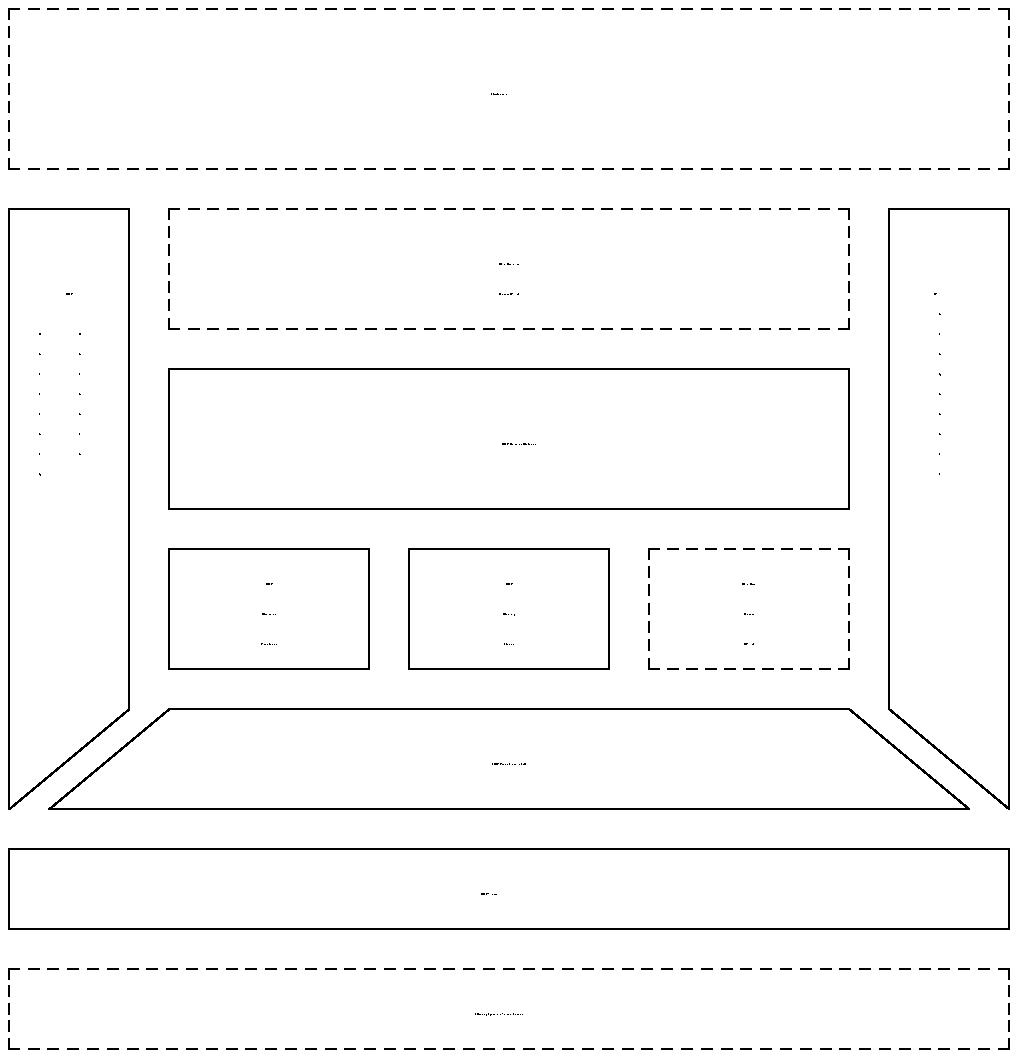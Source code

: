 ...\"
...\"  @OSF_COPYRIGHT@
...\"  COPYRIGHT NOTICE
...\"  Copyright (c) 1990, 1991, 1992, 1993 Open Software Foundation, Inc.
...\"  ALL RIGHTS RESERVED (DCE).  See the file named COPYRIGHT.DCE in the
...\"  src directory for the full copyright text.
...\"
...\"
...\" HISTORY
...\" $Log: 1_overview_08.pic,v $
...\" Revision 1.1.2.4  1994/04/07  19:57:16  rom
...\" 	{enh, 10306, R1.1}
...\" 	Move change bars to chapter file.
...\" 	[1994/04/07  19:20:29  rom]
...\"
...\" 	{enh, 10306, R1.1}
...\" 	Remove diskless documentation from the DCE doc set.
...\" 	[1994/04/07  18:11:04  rom]
...\"
...\" Revision 1.1.2.3  1993/01/29  17:20:24  cjd
...\" 	Embedded copyright notice
...\" 	[1993/01/29  17:04:28  cjd]
...\" 
...\" Revision 1.1.2.2  1992/09/01  17:13:08  weir
...\" 	Moved
...\" 	[1992/09/01  17:00:20  weir]
...\" 
...\" Revision 1.1  1992/01/29  15:41:24  damon
...\" 	Initial revision
...\" 
...\" $EndLog$
...\"
...\" (c) Copyright 1991, Open Software Foundation, Inc. ALL RIGHTS RESERVED
.PS
scale = 80
box dashed wid 400 ht 32 at 200, 16
box dashed wid 80 ht 48 at 296, 176
box dashed wid 272 ht 48 at 200, 312
box dashed wid 400 ht 64 at 200, 384
"\fR\s10M\s0\fP" ljust at 370, 304
"\fR\s10t\s0\fP" ljust at 372, 232
"\fR\s10n\s0\fP" ljust at 372, 240
"\fR\s10e\s0\fP" ljust at 372, 248
"\fR\s10m\s0\fP" ljust at 372, 256
"\fR\s10e\s0\fP" ljust at 372, 264
"\fR\s10g\s0\fP" ljust at 372, 272
"\fR\s10a\s0\fP" ljust at 372, 280
"\fR\s10n\s0\fP" ljust at 372, 288
"\fR\s10a\s0\fP" ljust at 372, 296
"\fR\s10DCE\s0\fP"  at 24, 304
"\fR\s10S\s0\fP" ljust at 28, 288
"\fR\s10S\s0\fP" ljust at 12, 288
"\fR\s10Operating System and Transport Services\s0\fP"  at 196, 16
"\fR\s10DCE Threads\s0\fP"  at 192, 64
"\fR\s10DCE Remote Procedure Call\s0\fP"  at 200, 116
"\fR\s10Applications\s0\fP"  at 196, 384
line   from 64, 136 \
	to 16, 96 \
	to 384, 96 
box  wid 400 ht 32 at 200, 64
line   from 48, 336 \
	to 48, 136 \
	to 0, 96 \
	to 0, 336 \
	to 48, 336 
line   from 336, 136 \
	to 384, 96 
line   from 352, 336 \
	to 400, 336 \
	to 400, 96 \
	to 352, 136 \
	to 352, 336 
line   from 64, 136 \
	to 336, 136 
"\fR\s10Services (Future)\s0\fP"  at 200, 304
"\fR\s10Other Distributed\s0\fP"  at 200, 316
box  wid 272 ht 56 at 200, 244
"\fR\s10(Future)\s0\fP"  at 296, 164
"\fR\s10Services\s0\fP"  at 296, 176
"\fR\s10Other Basic\s0\fP"  at 296, 188
"\fR\s10Service\s0\fP"  at 200, 164
"\fR\s10Directory\s0\fP"  at 200, 176
box  wid 80 ht 48 at 104, 176
"\fR\s10Distributed\s0\fP"  at 104, 176
"\fR\s10DCE\s0\fP"  at 104, 188
"\fR\s10Time Service\s0\fP"  at 104, 164
box  wid 80 ht 48 at 200, 176
"\fR\s10DCE\s0\fP"  at 200, 188
"\fR\s10e\s0\fP" ljust at 28, 240
"\fR\s10c\s0\fP" ljust at 28, 248
"\fR\s10i\s0\fP" ljust at 28, 256
"\fR\s10v\s0\fP" ljust at 28, 264
"\fR\s10r\s0\fP" ljust at 28, 272
"\fR\s10e\s0\fP" ljust at 28, 280
"\fR\s10y\s0\fP" ljust at 12, 232
"\fR\s10t\s0\fP" ljust at 12, 240
"\fR\s10i\s0\fP" ljust at 12, 248
"\fR\s10r\s0\fP" ljust at 12, 256
"\fR\s10u\s0\fP" ljust at 12, 264
"\fR\s10c\s0\fP" ljust at 12, 272
"\fR\s10e\s0\fP" ljust at 12, 280
"\fR\s10DCE Distributed File Service\s0\fP"  at 204, 244
.PE
